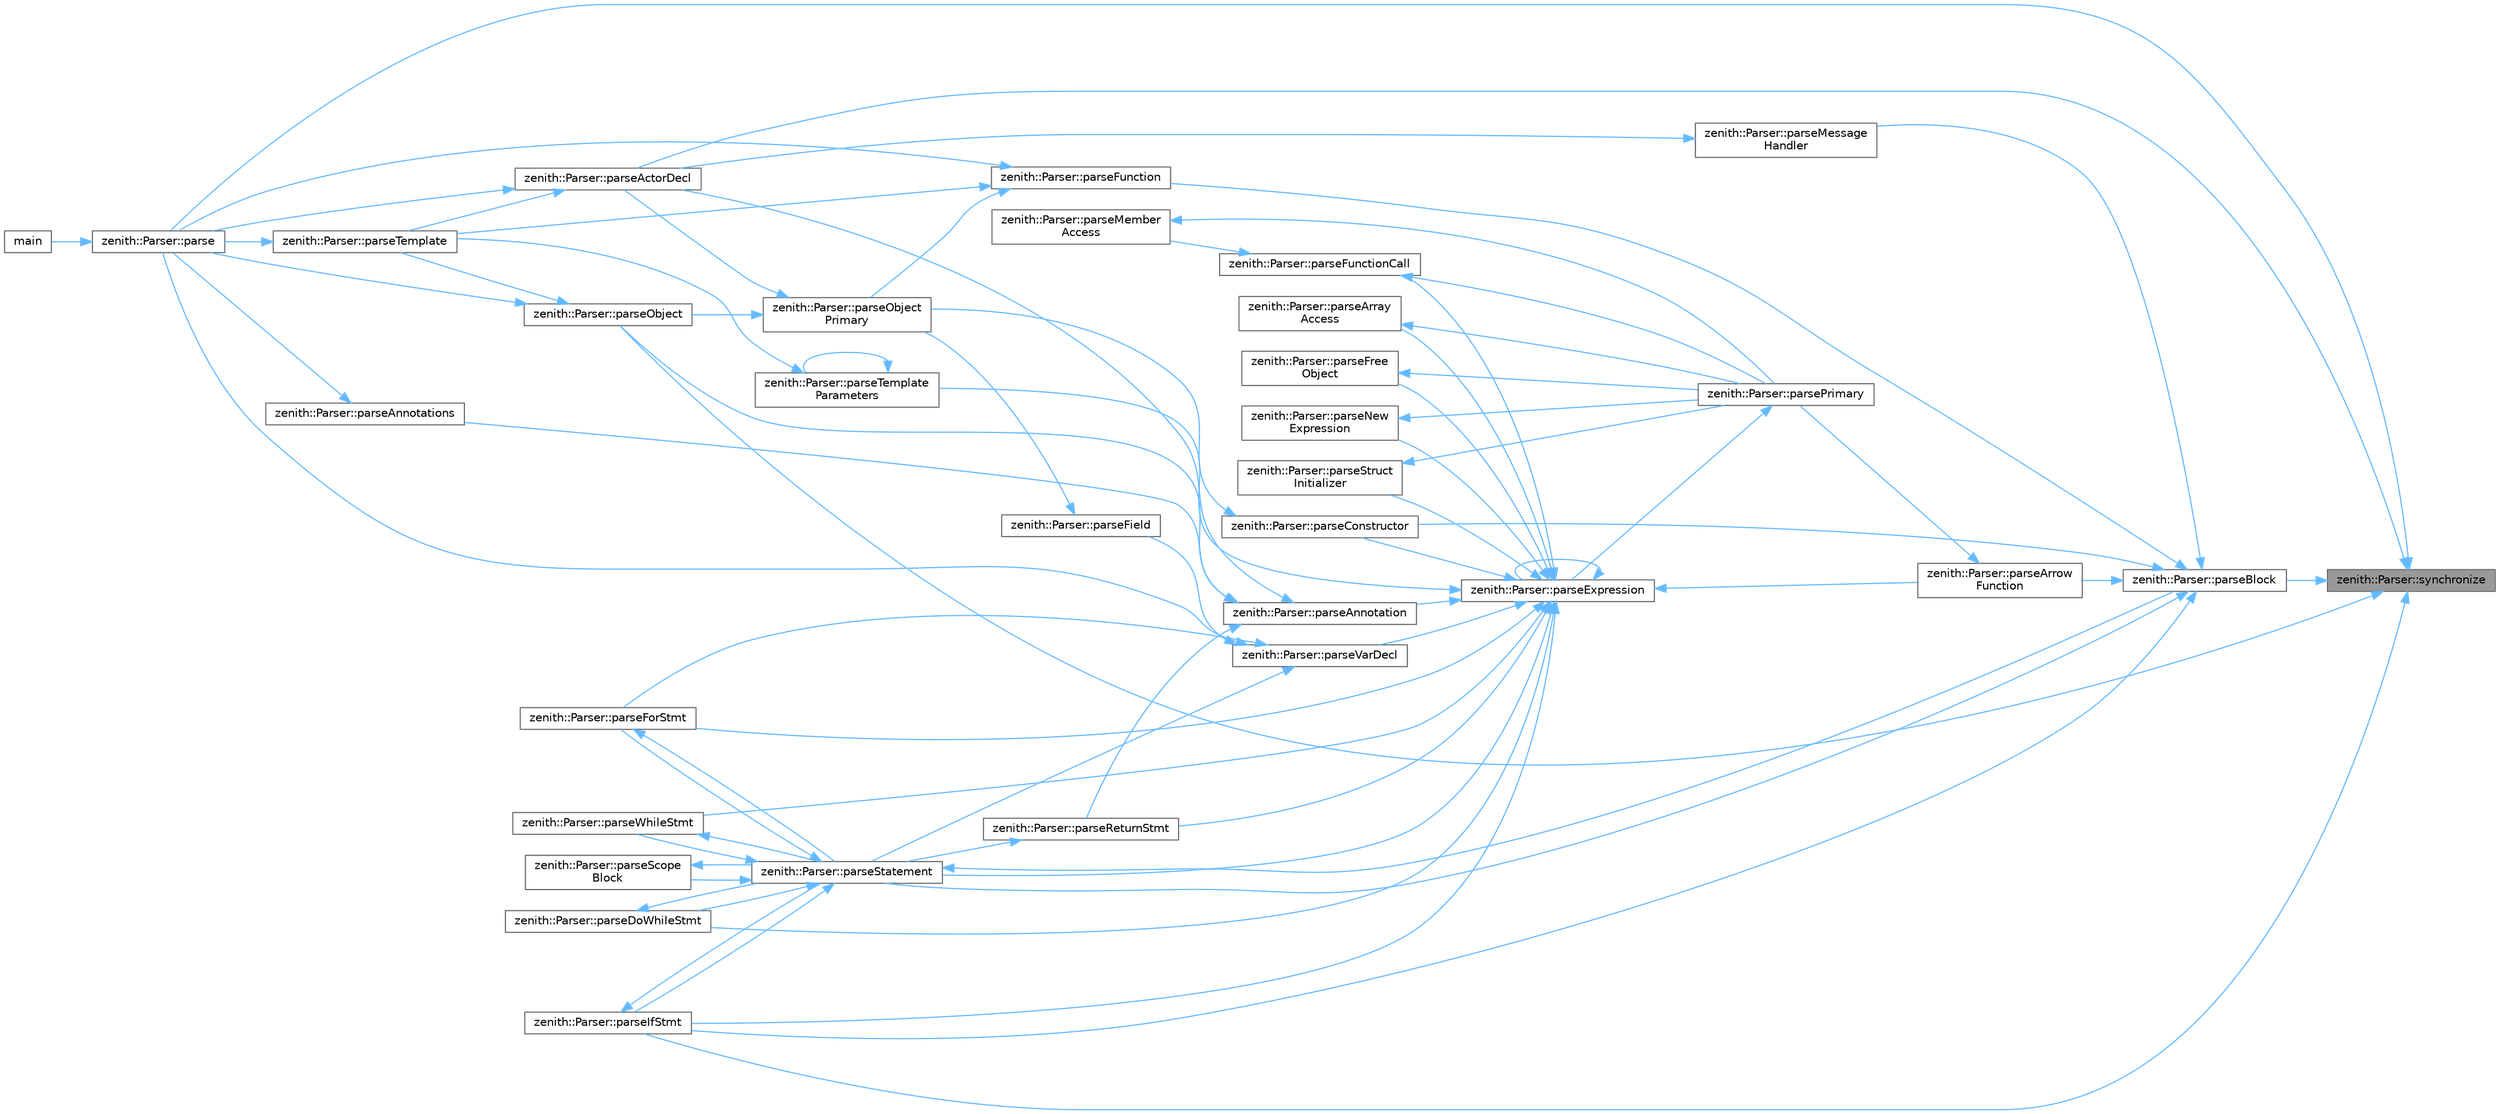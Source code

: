 digraph "zenith::Parser::synchronize"
{
 // LATEX_PDF_SIZE
  bgcolor="transparent";
  edge [fontname=Helvetica,fontsize=10,labelfontname=Helvetica,labelfontsize=10];
  node [fontname=Helvetica,fontsize=10,shape=box,height=0.2,width=0.4];
  rankdir="RL";
  Node1 [id="Node000001",label="zenith::Parser::synchronize",height=0.2,width=0.4,color="gray40", fillcolor="grey60", style="filled", fontcolor="black",tooltip=" "];
  Node1 -> Node2 [id="edge1_Node000001_Node000002",dir="back",color="steelblue1",style="solid",tooltip=" "];
  Node2 [id="Node000002",label="zenith::Parser::parse",height=0.2,width=0.4,color="grey40", fillcolor="white", style="filled",URL="$classzenith_1_1_parser.html#ad56141bb79abcda2cb032137f51d44c6",tooltip=" "];
  Node2 -> Node3 [id="edge2_Node000002_Node000003",dir="back",color="steelblue1",style="solid",tooltip=" "];
  Node3 [id="Node000003",label="main",height=0.2,width=0.4,color="grey40", fillcolor="white", style="filled",URL="$main_8cpp.html#a0ddf1224851353fc92bfbff6f499fa97",tooltip=" "];
  Node1 -> Node4 [id="edge3_Node000001_Node000004",dir="back",color="steelblue1",style="solid",tooltip=" "];
  Node4 [id="Node000004",label="zenith::Parser::parseActorDecl",height=0.2,width=0.4,color="grey40", fillcolor="white", style="filled",URL="$classzenith_1_1_parser.html#add98eda497298f55d63689af29839db6",tooltip=" "];
  Node4 -> Node2 [id="edge4_Node000004_Node000002",dir="back",color="steelblue1",style="solid",tooltip=" "];
  Node4 -> Node5 [id="edge5_Node000004_Node000005",dir="back",color="steelblue1",style="solid",tooltip=" "];
  Node5 [id="Node000005",label="zenith::Parser::parseTemplate",height=0.2,width=0.4,color="grey40", fillcolor="white", style="filled",URL="$classzenith_1_1_parser.html#ac8ba31b8067fb7325c47b2b85e51abe1",tooltip=" "];
  Node5 -> Node2 [id="edge6_Node000005_Node000002",dir="back",color="steelblue1",style="solid",tooltip=" "];
  Node1 -> Node6 [id="edge7_Node000001_Node000006",dir="back",color="steelblue1",style="solid",tooltip=" "];
  Node6 [id="Node000006",label="zenith::Parser::parseBlock",height=0.2,width=0.4,color="grey40", fillcolor="white", style="filled",URL="$classzenith_1_1_parser.html#afed5c18e77fc012fe5db9f9e6175e642",tooltip=" "];
  Node6 -> Node7 [id="edge8_Node000006_Node000007",dir="back",color="steelblue1",style="solid",tooltip=" "];
  Node7 [id="Node000007",label="zenith::Parser::parseArrow\lFunction",height=0.2,width=0.4,color="grey40", fillcolor="white", style="filled",URL="$classzenith_1_1_parser.html#a7ea0f8e309ed2fbdf1a9e2ebfa2fbf8d",tooltip=" "];
  Node7 -> Node8 [id="edge9_Node000007_Node000008",dir="back",color="steelblue1",style="solid",tooltip=" "];
  Node8 [id="Node000008",label="zenith::Parser::parsePrimary",height=0.2,width=0.4,color="grey40", fillcolor="white", style="filled",URL="$classzenith_1_1_parser.html#a9425b18adfbb62629ae5ea654addc7cb",tooltip=" "];
  Node8 -> Node9 [id="edge10_Node000008_Node000009",dir="back",color="steelblue1",style="solid",tooltip=" "];
  Node9 [id="Node000009",label="zenith::Parser::parseExpression",height=0.2,width=0.4,color="grey40", fillcolor="white", style="filled",URL="$classzenith_1_1_parser.html#a239906fd51d54598f6d3dcc18d97b6b9",tooltip=" "];
  Node9 -> Node10 [id="edge11_Node000009_Node000010",dir="back",color="steelblue1",style="solid",tooltip=" "];
  Node10 [id="Node000010",label="zenith::Parser::parseAnnotation",height=0.2,width=0.4,color="grey40", fillcolor="white", style="filled",URL="$classzenith_1_1_parser.html#afff2e82900309df63d9aa89f4d3e31d6",tooltip=" "];
  Node10 -> Node4 [id="edge12_Node000010_Node000004",dir="back",color="steelblue1",style="solid",tooltip=" "];
  Node10 -> Node11 [id="edge13_Node000010_Node000011",dir="back",color="steelblue1",style="solid",tooltip=" "];
  Node11 [id="Node000011",label="zenith::Parser::parseAnnotations",height=0.2,width=0.4,color="grey40", fillcolor="white", style="filled",URL="$classzenith_1_1_parser.html#a13606ea02073ecca24a045f676b58518",tooltip=" "];
  Node11 -> Node2 [id="edge14_Node000011_Node000002",dir="back",color="steelblue1",style="solid",tooltip=" "];
  Node10 -> Node12 [id="edge15_Node000010_Node000012",dir="back",color="steelblue1",style="solid",tooltip=" "];
  Node12 [id="Node000012",label="zenith::Parser::parseObject",height=0.2,width=0.4,color="grey40", fillcolor="white", style="filled",URL="$classzenith_1_1_parser.html#abfe2e0682adcad95cc77595ec52bd4da",tooltip=" "];
  Node12 -> Node2 [id="edge16_Node000012_Node000002",dir="back",color="steelblue1",style="solid",tooltip=" "];
  Node12 -> Node5 [id="edge17_Node000012_Node000005",dir="back",color="steelblue1",style="solid",tooltip=" "];
  Node10 -> Node13 [id="edge18_Node000010_Node000013",dir="back",color="steelblue1",style="solid",tooltip=" "];
  Node13 [id="Node000013",label="zenith::Parser::parseReturnStmt",height=0.2,width=0.4,color="grey40", fillcolor="white", style="filled",URL="$classzenith_1_1_parser.html#a5e026e55d4a57bea1b5ffa7d3b5e93a8",tooltip=" "];
  Node13 -> Node14 [id="edge19_Node000013_Node000014",dir="back",color="steelblue1",style="solid",tooltip=" "];
  Node14 [id="Node000014",label="zenith::Parser::parseStatement",height=0.2,width=0.4,color="grey40", fillcolor="white", style="filled",URL="$classzenith_1_1_parser.html#ada8dc19e8cb4a0f1b37d3ef6a2eb3f9d",tooltip=" "];
  Node14 -> Node6 [id="edge20_Node000014_Node000006",dir="back",color="steelblue1",style="solid",tooltip=" "];
  Node14 -> Node15 [id="edge21_Node000014_Node000015",dir="back",color="steelblue1",style="solid",tooltip=" "];
  Node15 [id="Node000015",label="zenith::Parser::parseDoWhileStmt",height=0.2,width=0.4,color="grey40", fillcolor="white", style="filled",URL="$classzenith_1_1_parser.html#a17d038fc7ad2c0dac1b038889f4426ca",tooltip=" "];
  Node15 -> Node14 [id="edge22_Node000015_Node000014",dir="back",color="steelblue1",style="solid",tooltip=" "];
  Node14 -> Node16 [id="edge23_Node000014_Node000016",dir="back",color="steelblue1",style="solid",tooltip=" "];
  Node16 [id="Node000016",label="zenith::Parser::parseForStmt",height=0.2,width=0.4,color="grey40", fillcolor="white", style="filled",URL="$classzenith_1_1_parser.html#ab8ae32b49e1a7d1492f14c6b381aa52b",tooltip=" "];
  Node16 -> Node14 [id="edge24_Node000016_Node000014",dir="back",color="steelblue1",style="solid",tooltip=" "];
  Node14 -> Node17 [id="edge25_Node000014_Node000017",dir="back",color="steelblue1",style="solid",tooltip=" "];
  Node17 [id="Node000017",label="zenith::Parser::parseIfStmt",height=0.2,width=0.4,color="grey40", fillcolor="white", style="filled",URL="$classzenith_1_1_parser.html#a6086729ddce119c88e10fe622d069d8f",tooltip=" "];
  Node17 -> Node14 [id="edge26_Node000017_Node000014",dir="back",color="steelblue1",style="solid",tooltip=" "];
  Node14 -> Node18 [id="edge27_Node000014_Node000018",dir="back",color="steelblue1",style="solid",tooltip=" "];
  Node18 [id="Node000018",label="zenith::Parser::parseScope\lBlock",height=0.2,width=0.4,color="grey40", fillcolor="white", style="filled",URL="$classzenith_1_1_parser.html#acd4ccda2b4a409498daa93e31f2bc23f",tooltip=" "];
  Node18 -> Node14 [id="edge28_Node000018_Node000014",dir="back",color="steelblue1",style="solid",tooltip=" "];
  Node14 -> Node19 [id="edge29_Node000014_Node000019",dir="back",color="steelblue1",style="solid",tooltip=" "];
  Node19 [id="Node000019",label="zenith::Parser::parseWhileStmt",height=0.2,width=0.4,color="grey40", fillcolor="white", style="filled",URL="$classzenith_1_1_parser.html#a6f8fd13014d6a0e82f53ce08a8f9766d",tooltip=" "];
  Node19 -> Node14 [id="edge30_Node000019_Node000014",dir="back",color="steelblue1",style="solid",tooltip=" "];
  Node9 -> Node20 [id="edge31_Node000009_Node000020",dir="back",color="steelblue1",style="solid",tooltip=" "];
  Node20 [id="Node000020",label="zenith::Parser::parseArray\lAccess",height=0.2,width=0.4,color="grey40", fillcolor="white", style="filled",URL="$classzenith_1_1_parser.html#ad32b5cfe98f909cade9216d65b046f58",tooltip=" "];
  Node20 -> Node8 [id="edge32_Node000020_Node000008",dir="back",color="steelblue1",style="solid",tooltip=" "];
  Node9 -> Node7 [id="edge33_Node000009_Node000007",dir="back",color="steelblue1",style="solid",tooltip=" "];
  Node9 -> Node21 [id="edge34_Node000009_Node000021",dir="back",color="steelblue1",style="solid",tooltip=" "];
  Node21 [id="Node000021",label="zenith::Parser::parseConstructor",height=0.2,width=0.4,color="grey40", fillcolor="white", style="filled",URL="$classzenith_1_1_parser.html#ae37a2b420e456af55c07efd04676b4af",tooltip=" "];
  Node21 -> Node22 [id="edge35_Node000021_Node000022",dir="back",color="steelblue1",style="solid",tooltip=" "];
  Node22 [id="Node000022",label="zenith::Parser::parseObject\lPrimary",height=0.2,width=0.4,color="grey40", fillcolor="white", style="filled",URL="$classzenith_1_1_parser.html#a74f0f075ac6a9a7935b8b0b20bd1f3ef",tooltip=" "];
  Node22 -> Node4 [id="edge36_Node000022_Node000004",dir="back",color="steelblue1",style="solid",tooltip=" "];
  Node22 -> Node12 [id="edge37_Node000022_Node000012",dir="back",color="steelblue1",style="solid",tooltip=" "];
  Node9 -> Node15 [id="edge38_Node000009_Node000015",dir="back",color="steelblue1",style="solid",tooltip=" "];
  Node9 -> Node9 [id="edge39_Node000009_Node000009",dir="back",color="steelblue1",style="solid",tooltip=" "];
  Node9 -> Node16 [id="edge40_Node000009_Node000016",dir="back",color="steelblue1",style="solid",tooltip=" "];
  Node9 -> Node23 [id="edge41_Node000009_Node000023",dir="back",color="steelblue1",style="solid",tooltip=" "];
  Node23 [id="Node000023",label="zenith::Parser::parseFree\lObject",height=0.2,width=0.4,color="grey40", fillcolor="white", style="filled",URL="$classzenith_1_1_parser.html#a697fe5477ca0023efdefd6e66f4e0a49",tooltip=" "];
  Node23 -> Node8 [id="edge42_Node000023_Node000008",dir="back",color="steelblue1",style="solid",tooltip=" "];
  Node9 -> Node24 [id="edge43_Node000009_Node000024",dir="back",color="steelblue1",style="solid",tooltip=" "];
  Node24 [id="Node000024",label="zenith::Parser::parseFunctionCall",height=0.2,width=0.4,color="grey40", fillcolor="white", style="filled",URL="$classzenith_1_1_parser.html#ae2442c2e624e13794605b1ff56047ee8",tooltip=" "];
  Node24 -> Node25 [id="edge44_Node000024_Node000025",dir="back",color="steelblue1",style="solid",tooltip=" "];
  Node25 [id="Node000025",label="zenith::Parser::parseMember\lAccess",height=0.2,width=0.4,color="grey40", fillcolor="white", style="filled",URL="$classzenith_1_1_parser.html#a5f581f39453bce8e553d9d96c5c8d0d2",tooltip=" "];
  Node25 -> Node8 [id="edge45_Node000025_Node000008",dir="back",color="steelblue1",style="solid",tooltip=" "];
  Node24 -> Node8 [id="edge46_Node000024_Node000008",dir="back",color="steelblue1",style="solid",tooltip=" "];
  Node9 -> Node17 [id="edge47_Node000009_Node000017",dir="back",color="steelblue1",style="solid",tooltip=" "];
  Node9 -> Node26 [id="edge48_Node000009_Node000026",dir="back",color="steelblue1",style="solid",tooltip=" "];
  Node26 [id="Node000026",label="zenith::Parser::parseNew\lExpression",height=0.2,width=0.4,color="grey40", fillcolor="white", style="filled",URL="$classzenith_1_1_parser.html#aa984ed730ca80620a7033d259b6faea5",tooltip=" "];
  Node26 -> Node8 [id="edge49_Node000026_Node000008",dir="back",color="steelblue1",style="solid",tooltip=" "];
  Node9 -> Node13 [id="edge50_Node000009_Node000013",dir="back",color="steelblue1",style="solid",tooltip=" "];
  Node9 -> Node14 [id="edge51_Node000009_Node000014",dir="back",color="steelblue1",style="solid",tooltip=" "];
  Node9 -> Node27 [id="edge52_Node000009_Node000027",dir="back",color="steelblue1",style="solid",tooltip=" "];
  Node27 [id="Node000027",label="zenith::Parser::parseStruct\lInitializer",height=0.2,width=0.4,color="grey40", fillcolor="white", style="filled",URL="$classzenith_1_1_parser.html#a4646bbfa2a663abbc777ae26d44e9522",tooltip=" "];
  Node27 -> Node8 [id="edge53_Node000027_Node000008",dir="back",color="steelblue1",style="solid",tooltip=" "];
  Node9 -> Node28 [id="edge54_Node000009_Node000028",dir="back",color="steelblue1",style="solid",tooltip=" "];
  Node28 [id="Node000028",label="zenith::Parser::parseTemplate\lParameters",height=0.2,width=0.4,color="grey40", fillcolor="white", style="filled",URL="$classzenith_1_1_parser.html#aa809de3ebc29d840ad9bc99c0b6ce956",tooltip=" "];
  Node28 -> Node5 [id="edge55_Node000028_Node000005",dir="back",color="steelblue1",style="solid",tooltip=" "];
  Node28 -> Node28 [id="edge56_Node000028_Node000028",dir="back",color="steelblue1",style="solid",tooltip=" "];
  Node9 -> Node29 [id="edge57_Node000009_Node000029",dir="back",color="steelblue1",style="solid",tooltip=" "];
  Node29 [id="Node000029",label="zenith::Parser::parseVarDecl",height=0.2,width=0.4,color="grey40", fillcolor="white", style="filled",URL="$classzenith_1_1_parser.html#a4846f1e07a0155bb95bfee2888cd4e49",tooltip=" "];
  Node29 -> Node2 [id="edge58_Node000029_Node000002",dir="back",color="steelblue1",style="solid",tooltip=" "];
  Node29 -> Node30 [id="edge59_Node000029_Node000030",dir="back",color="steelblue1",style="solid",tooltip=" "];
  Node30 [id="Node000030",label="zenith::Parser::parseField",height=0.2,width=0.4,color="grey40", fillcolor="white", style="filled",URL="$classzenith_1_1_parser.html#a12db59c0397e2ec966e47382f55b4ab8",tooltip=" "];
  Node30 -> Node22 [id="edge60_Node000030_Node000022",dir="back",color="steelblue1",style="solid",tooltip=" "];
  Node29 -> Node16 [id="edge61_Node000029_Node000016",dir="back",color="steelblue1",style="solid",tooltip=" "];
  Node29 -> Node14 [id="edge62_Node000029_Node000014",dir="back",color="steelblue1",style="solid",tooltip=" "];
  Node9 -> Node19 [id="edge63_Node000009_Node000019",dir="back",color="steelblue1",style="solid",tooltip=" "];
  Node6 -> Node21 [id="edge64_Node000006_Node000021",dir="back",color="steelblue1",style="solid",tooltip=" "];
  Node6 -> Node31 [id="edge65_Node000006_Node000031",dir="back",color="steelblue1",style="solid",tooltip=" "];
  Node31 [id="Node000031",label="zenith::Parser::parseFunction",height=0.2,width=0.4,color="grey40", fillcolor="white", style="filled",URL="$classzenith_1_1_parser.html#a8647a213885b6a7d25032d40410f827b",tooltip=" "];
  Node31 -> Node2 [id="edge66_Node000031_Node000002",dir="back",color="steelblue1",style="solid",tooltip=" "];
  Node31 -> Node22 [id="edge67_Node000031_Node000022",dir="back",color="steelblue1",style="solid",tooltip=" "];
  Node31 -> Node5 [id="edge68_Node000031_Node000005",dir="back",color="steelblue1",style="solid",tooltip=" "];
  Node6 -> Node17 [id="edge69_Node000006_Node000017",dir="back",color="steelblue1",style="solid",tooltip=" "];
  Node6 -> Node32 [id="edge70_Node000006_Node000032",dir="back",color="steelblue1",style="solid",tooltip=" "];
  Node32 [id="Node000032",label="zenith::Parser::parseMessage\lHandler",height=0.2,width=0.4,color="grey40", fillcolor="white", style="filled",URL="$classzenith_1_1_parser.html#a78d55766725bfdd0c7b718adf355eee3",tooltip=" "];
  Node32 -> Node4 [id="edge71_Node000032_Node000004",dir="back",color="steelblue1",style="solid",tooltip=" "];
  Node6 -> Node14 [id="edge72_Node000006_Node000014",dir="back",color="steelblue1",style="solid",tooltip=" "];
  Node1 -> Node17 [id="edge73_Node000001_Node000017",dir="back",color="steelblue1",style="solid",tooltip=" "];
  Node1 -> Node12 [id="edge74_Node000001_Node000012",dir="back",color="steelblue1",style="solid",tooltip=" "];
}
